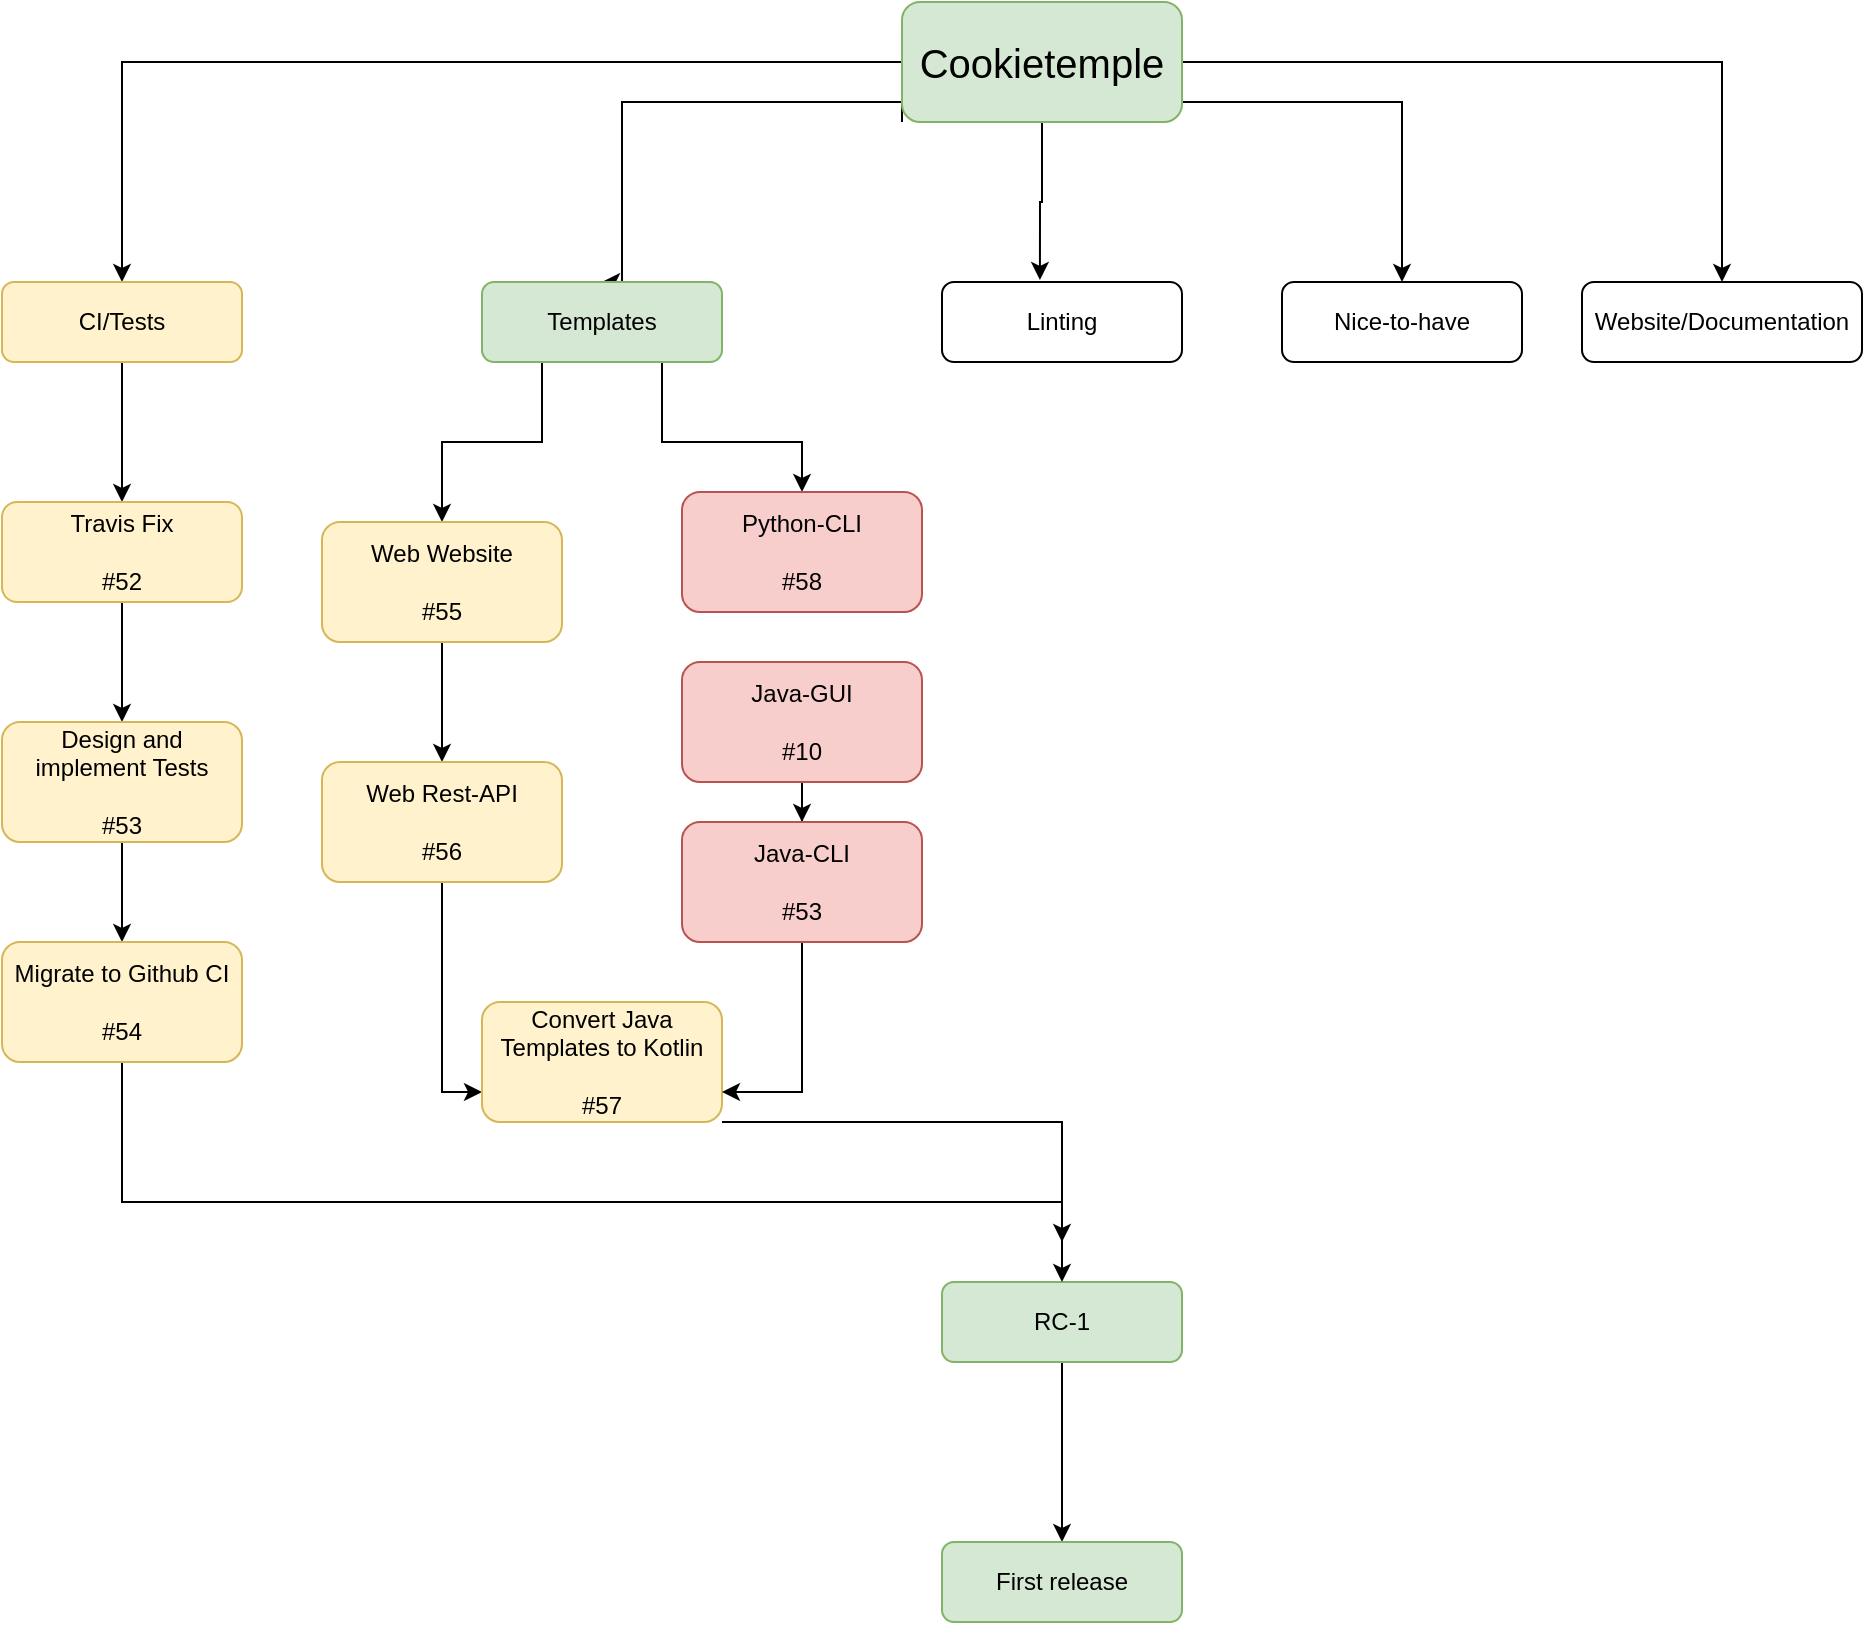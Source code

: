 <mxfile version="12.7.0" type="github" pages="2">
  <diagram id="C5RBs43oDa-KdzZeNtuy" name="Page-1">
    <mxGraphModel dx="1422" dy="761" grid="1" gridSize="10" guides="1" tooltips="1" connect="1" arrows="1" fold="1" page="1" pageScale="1" pageWidth="1169" pageHeight="1654" math="0" shadow="0">
      <root>
        <mxCell id="WIyWlLk6GJQsqaUBKTNV-0"/>
        <mxCell id="WIyWlLk6GJQsqaUBKTNV-1" parent="WIyWlLk6GJQsqaUBKTNV-0"/>
        <mxCell id="P7EpymeSJOQ8g75d9aR9-15" style="edgeStyle=orthogonalEdgeStyle;rounded=0;orthogonalLoop=1;jettySize=auto;html=1;" edge="1" parent="WIyWlLk6GJQsqaUBKTNV-1" source="WIyWlLk6GJQsqaUBKTNV-3" target="P7EpymeSJOQ8g75d9aR9-14">
          <mxGeometry relative="1" as="geometry">
            <Array as="points">
              <mxPoint x="850" y="70"/>
            </Array>
          </mxGeometry>
        </mxCell>
        <mxCell id="P7EpymeSJOQ8g75d9aR9-17" style="edgeStyle=orthogonalEdgeStyle;rounded=0;orthogonalLoop=1;jettySize=auto;html=1;entryX=0.5;entryY=0;entryDx=0;entryDy=0;" edge="1" parent="WIyWlLk6GJQsqaUBKTNV-1" source="WIyWlLk6GJQsqaUBKTNV-3" target="P7EpymeSJOQ8g75d9aR9-5">
          <mxGeometry relative="1" as="geometry"/>
        </mxCell>
        <mxCell id="P7EpymeSJOQ8g75d9aR9-18" style="edgeStyle=orthogonalEdgeStyle;rounded=0;orthogonalLoop=1;jettySize=auto;html=1;exitX=0;exitY=1;exitDx=0;exitDy=0;entryX=0.5;entryY=0;entryDx=0;entryDy=0;" edge="1" parent="WIyWlLk6GJQsqaUBKTNV-1" source="WIyWlLk6GJQsqaUBKTNV-3" target="P7EpymeSJOQ8g75d9aR9-6">
          <mxGeometry relative="1" as="geometry">
            <Array as="points">
              <mxPoint x="600" y="70"/>
              <mxPoint x="460" y="70"/>
            </Array>
          </mxGeometry>
        </mxCell>
        <mxCell id="P7EpymeSJOQ8g75d9aR9-25" style="edgeStyle=orthogonalEdgeStyle;rounded=0;orthogonalLoop=1;jettySize=auto;html=1;entryX=0.5;entryY=0;entryDx=0;entryDy=0;" edge="1" parent="WIyWlLk6GJQsqaUBKTNV-1" source="WIyWlLk6GJQsqaUBKTNV-3" target="P7EpymeSJOQ8g75d9aR9-24">
          <mxGeometry relative="1" as="geometry"/>
        </mxCell>
        <mxCell id="AR8-qf_HGzBTzqqw_91w-14" style="edgeStyle=orthogonalEdgeStyle;rounded=0;orthogonalLoop=1;jettySize=auto;html=1;entryX=0.408;entryY=-0.025;entryDx=0;entryDy=0;entryPerimeter=0;" edge="1" parent="WIyWlLk6GJQsqaUBKTNV-1" source="WIyWlLk6GJQsqaUBKTNV-3" target="P7EpymeSJOQ8g75d9aR9-7">
          <mxGeometry relative="1" as="geometry"/>
        </mxCell>
        <mxCell id="WIyWlLk6GJQsqaUBKTNV-3" value="&lt;font style=&quot;font-size: 20px&quot;&gt;Cookietemple&lt;/font&gt;" style="rounded=1;whiteSpace=wrap;html=1;fontSize=12;glass=0;strokeWidth=1;shadow=0;fillColor=#d5e8d4;strokeColor=#82b366;" parent="WIyWlLk6GJQsqaUBKTNV-1" vertex="1">
          <mxGeometry x="600" y="20" width="140" height="60" as="geometry"/>
        </mxCell>
        <mxCell id="P7EpymeSJOQ8g75d9aR9-2" style="edgeStyle=orthogonalEdgeStyle;rounded=0;orthogonalLoop=1;jettySize=auto;html=1;entryX=0.5;entryY=0;entryDx=0;entryDy=0;" edge="1" parent="WIyWlLk6GJQsqaUBKTNV-1" source="WIyWlLk6GJQsqaUBKTNV-11" target="P7EpymeSJOQ8g75d9aR9-1">
          <mxGeometry relative="1" as="geometry"/>
        </mxCell>
        <mxCell id="WIyWlLk6GJQsqaUBKTNV-11" value="RC-1" style="rounded=1;whiteSpace=wrap;html=1;fontSize=12;glass=0;strokeWidth=1;shadow=0;fillColor=#d5e8d4;strokeColor=#82b366;" parent="WIyWlLk6GJQsqaUBKTNV-1" vertex="1">
          <mxGeometry x="620" y="660" width="120" height="40" as="geometry"/>
        </mxCell>
        <mxCell id="P7EpymeSJOQ8g75d9aR9-1" value="First release" style="rounded=1;whiteSpace=wrap;html=1;fontSize=12;glass=0;strokeWidth=1;shadow=0;fillColor=#d5e8d4;strokeColor=#82b366;" vertex="1" parent="WIyWlLk6GJQsqaUBKTNV-1">
          <mxGeometry x="620" y="790" width="120" height="40" as="geometry"/>
        </mxCell>
        <mxCell id="P7EpymeSJOQ8g75d9aR9-20" value="" style="edgeStyle=orthogonalEdgeStyle;rounded=0;orthogonalLoop=1;jettySize=auto;html=1;" edge="1" parent="WIyWlLk6GJQsqaUBKTNV-1" source="P7EpymeSJOQ8g75d9aR9-5" target="P7EpymeSJOQ8g75d9aR9-19">
          <mxGeometry relative="1" as="geometry"/>
        </mxCell>
        <mxCell id="P7EpymeSJOQ8g75d9aR9-5" value="CI/Tests" style="rounded=1;whiteSpace=wrap;html=1;fontSize=12;glass=0;strokeWidth=1;shadow=0;fillColor=#fff2cc;strokeColor=#d6b656;" vertex="1" parent="WIyWlLk6GJQsqaUBKTNV-1">
          <mxGeometry x="150" y="160" width="120" height="40" as="geometry"/>
        </mxCell>
        <mxCell id="P7EpymeSJOQ8g75d9aR9-22" style="edgeStyle=orthogonalEdgeStyle;rounded=0;orthogonalLoop=1;jettySize=auto;html=1;entryX=0.5;entryY=0;entryDx=0;entryDy=0;" edge="1" parent="WIyWlLk6GJQsqaUBKTNV-1" source="P7EpymeSJOQ8g75d9aR9-19" target="P7EpymeSJOQ8g75d9aR9-21">
          <mxGeometry relative="1" as="geometry"/>
        </mxCell>
        <mxCell id="P7EpymeSJOQ8g75d9aR9-19" value="Travis Fix&lt;br&gt;&lt;br&gt;#52" style="rounded=1;whiteSpace=wrap;html=1;fontSize=12;glass=0;strokeWidth=1;shadow=0;fillColor=#fff2cc;strokeColor=#d6b656;" vertex="1" parent="WIyWlLk6GJQsqaUBKTNV-1">
          <mxGeometry x="150" y="270" width="120" height="50" as="geometry"/>
        </mxCell>
        <mxCell id="AR8-qf_HGzBTzqqw_91w-2" style="edgeStyle=orthogonalEdgeStyle;rounded=0;orthogonalLoop=1;jettySize=auto;html=1;exitX=0.25;exitY=1;exitDx=0;exitDy=0;" edge="1" parent="WIyWlLk6GJQsqaUBKTNV-1" source="P7EpymeSJOQ8g75d9aR9-6" target="P7EpymeSJOQ8g75d9aR9-30">
          <mxGeometry relative="1" as="geometry"/>
        </mxCell>
        <mxCell id="AR8-qf_HGzBTzqqw_91w-3" style="edgeStyle=orthogonalEdgeStyle;rounded=0;orthogonalLoop=1;jettySize=auto;html=1;exitX=0.75;exitY=1;exitDx=0;exitDy=0;entryX=0.5;entryY=0;entryDx=0;entryDy=0;" edge="1" parent="WIyWlLk6GJQsqaUBKTNV-1" source="P7EpymeSJOQ8g75d9aR9-6" target="P7EpymeSJOQ8g75d9aR9-31">
          <mxGeometry relative="1" as="geometry">
            <Array as="points">
              <mxPoint x="480" y="240"/>
              <mxPoint x="550" y="240"/>
            </Array>
          </mxGeometry>
        </mxCell>
        <mxCell id="P7EpymeSJOQ8g75d9aR9-6" value="Templates" style="rounded=1;whiteSpace=wrap;html=1;fontSize=12;glass=0;strokeWidth=1;shadow=0;fillColor=#d5e8d4;strokeColor=#82b366;" vertex="1" parent="WIyWlLk6GJQsqaUBKTNV-1">
          <mxGeometry x="390" y="160" width="120" height="40" as="geometry"/>
        </mxCell>
        <mxCell id="P7EpymeSJOQ8g75d9aR9-7" value="Linting" style="rounded=1;whiteSpace=wrap;html=1;fontSize=12;glass=0;strokeWidth=1;shadow=0;" vertex="1" parent="WIyWlLk6GJQsqaUBKTNV-1">
          <mxGeometry x="620" y="160" width="120" height="40" as="geometry"/>
        </mxCell>
        <mxCell id="P7EpymeSJOQ8g75d9aR9-14" value="Nice-to-have" style="rounded=1;whiteSpace=wrap;html=1;fontSize=12;glass=0;strokeWidth=1;shadow=0;" vertex="1" parent="WIyWlLk6GJQsqaUBKTNV-1">
          <mxGeometry x="790" y="160" width="120" height="40" as="geometry"/>
        </mxCell>
        <mxCell id="P7EpymeSJOQ8g75d9aR9-28" style="edgeStyle=orthogonalEdgeStyle;rounded=0;orthogonalLoop=1;jettySize=auto;html=1;entryX=0.5;entryY=0;entryDx=0;entryDy=0;" edge="1" parent="WIyWlLk6GJQsqaUBKTNV-1" source="P7EpymeSJOQ8g75d9aR9-21" target="P7EpymeSJOQ8g75d9aR9-27">
          <mxGeometry relative="1" as="geometry"/>
        </mxCell>
        <mxCell id="P7EpymeSJOQ8g75d9aR9-21" value="Design and implement Tests&lt;br&gt;&lt;br&gt;#53" style="rounded=1;whiteSpace=wrap;html=1;fontSize=12;glass=0;strokeWidth=1;shadow=0;fillColor=#fff2cc;strokeColor=#d6b656;" vertex="1" parent="WIyWlLk6GJQsqaUBKTNV-1">
          <mxGeometry x="150" y="380" width="120" height="60" as="geometry"/>
        </mxCell>
        <mxCell id="P7EpymeSJOQ8g75d9aR9-24" value="Website/Documentation" style="rounded=1;whiteSpace=wrap;html=1;fontSize=12;glass=0;strokeWidth=1;shadow=0;" vertex="1" parent="WIyWlLk6GJQsqaUBKTNV-1">
          <mxGeometry x="940" y="160" width="140" height="40" as="geometry"/>
        </mxCell>
        <mxCell id="AR8-qf_HGzBTzqqw_91w-0" style="edgeStyle=orthogonalEdgeStyle;rounded=0;orthogonalLoop=1;jettySize=auto;html=1;entryX=0.5;entryY=0;entryDx=0;entryDy=0;" edge="1" parent="WIyWlLk6GJQsqaUBKTNV-1" source="P7EpymeSJOQ8g75d9aR9-27" target="WIyWlLk6GJQsqaUBKTNV-11">
          <mxGeometry relative="1" as="geometry">
            <Array as="points">
              <mxPoint x="210" y="620"/>
              <mxPoint x="680" y="620"/>
            </Array>
          </mxGeometry>
        </mxCell>
        <mxCell id="P7EpymeSJOQ8g75d9aR9-27" value="Migrate to Github CI&lt;br&gt;&lt;br&gt;#54" style="rounded=1;whiteSpace=wrap;html=1;fontSize=12;glass=0;strokeWidth=1;shadow=0;fillColor=#fff2cc;strokeColor=#d6b656;" vertex="1" parent="WIyWlLk6GJQsqaUBKTNV-1">
          <mxGeometry x="150" y="490" width="120" height="60" as="geometry"/>
        </mxCell>
        <mxCell id="AR8-qf_HGzBTzqqw_91w-5" style="edgeStyle=orthogonalEdgeStyle;rounded=0;orthogonalLoop=1;jettySize=auto;html=1;entryX=0.5;entryY=0;entryDx=0;entryDy=0;" edge="1" parent="WIyWlLk6GJQsqaUBKTNV-1" source="P7EpymeSJOQ8g75d9aR9-30" target="AR8-qf_HGzBTzqqw_91w-4">
          <mxGeometry relative="1" as="geometry"/>
        </mxCell>
        <mxCell id="P7EpymeSJOQ8g75d9aR9-30" value="Web Website&lt;br&gt;&lt;br&gt;#55" style="rounded=1;whiteSpace=wrap;html=1;fontSize=12;glass=0;strokeWidth=1;shadow=0;fillColor=#fff2cc;strokeColor=#d6b656;" vertex="1" parent="WIyWlLk6GJQsqaUBKTNV-1">
          <mxGeometry x="310" y="280" width="120" height="60" as="geometry"/>
        </mxCell>
        <mxCell id="P7EpymeSJOQ8g75d9aR9-31" value="Python-CLI&lt;br&gt;&lt;br&gt;#58" style="rounded=1;whiteSpace=wrap;html=1;fontSize=12;glass=0;strokeWidth=1;shadow=0;fillColor=#f8cecc;strokeColor=#b85450;" vertex="1" parent="WIyWlLk6GJQsqaUBKTNV-1">
          <mxGeometry x="490" y="265" width="120" height="60" as="geometry"/>
        </mxCell>
        <mxCell id="AR8-qf_HGzBTzqqw_91w-11" style="edgeStyle=orthogonalEdgeStyle;rounded=0;orthogonalLoop=1;jettySize=auto;html=1;entryX=0;entryY=0.75;entryDx=0;entryDy=0;" edge="1" parent="WIyWlLk6GJQsqaUBKTNV-1" source="AR8-qf_HGzBTzqqw_91w-4" target="AR8-qf_HGzBTzqqw_91w-6">
          <mxGeometry relative="1" as="geometry"/>
        </mxCell>
        <mxCell id="AR8-qf_HGzBTzqqw_91w-4" value="Web Rest-API&lt;br&gt;&lt;br&gt;#56" style="rounded=1;whiteSpace=wrap;html=1;fontSize=12;glass=0;strokeWidth=1;shadow=0;fillColor=#fff2cc;strokeColor=#d6b656;" vertex="1" parent="WIyWlLk6GJQsqaUBKTNV-1">
          <mxGeometry x="310" y="400" width="120" height="60" as="geometry"/>
        </mxCell>
        <mxCell id="AR8-qf_HGzBTzqqw_91w-12" style="edgeStyle=orthogonalEdgeStyle;rounded=0;orthogonalLoop=1;jettySize=auto;html=1;" edge="1" parent="WIyWlLk6GJQsqaUBKTNV-1" source="AR8-qf_HGzBTzqqw_91w-6">
          <mxGeometry relative="1" as="geometry">
            <mxPoint x="680" y="640" as="targetPoint"/>
            <Array as="points">
              <mxPoint x="680" y="580"/>
            </Array>
          </mxGeometry>
        </mxCell>
        <mxCell id="AR8-qf_HGzBTzqqw_91w-6" value="Convert Java Templates to Kotlin&lt;br&gt;&lt;br&gt;#57" style="rounded=1;whiteSpace=wrap;html=1;fontSize=12;glass=0;strokeWidth=1;shadow=0;fillColor=#fff2cc;strokeColor=#d6b656;" vertex="1" parent="WIyWlLk6GJQsqaUBKTNV-1">
          <mxGeometry x="390" y="520" width="120" height="60" as="geometry"/>
        </mxCell>
        <mxCell id="AR8-qf_HGzBTzqqw_91w-9" value="" style="edgeStyle=orthogonalEdgeStyle;rounded=0;orthogonalLoop=1;jettySize=auto;html=1;" edge="1" parent="WIyWlLk6GJQsqaUBKTNV-1" source="AR8-qf_HGzBTzqqw_91w-7" target="AR8-qf_HGzBTzqqw_91w-8">
          <mxGeometry relative="1" as="geometry"/>
        </mxCell>
        <mxCell id="AR8-qf_HGzBTzqqw_91w-7" value="Java-GUI&lt;br&gt;&lt;br&gt;#10" style="rounded=1;whiteSpace=wrap;html=1;fontSize=12;glass=0;strokeWidth=1;shadow=0;fillColor=#f8cecc;strokeColor=#b85450;" vertex="1" parent="WIyWlLk6GJQsqaUBKTNV-1">
          <mxGeometry x="490" y="350" width="120" height="60" as="geometry"/>
        </mxCell>
        <mxCell id="AR8-qf_HGzBTzqqw_91w-10" style="edgeStyle=orthogonalEdgeStyle;rounded=0;orthogonalLoop=1;jettySize=auto;html=1;entryX=1;entryY=0.75;entryDx=0;entryDy=0;" edge="1" parent="WIyWlLk6GJQsqaUBKTNV-1" source="AR8-qf_HGzBTzqqw_91w-8" target="AR8-qf_HGzBTzqqw_91w-6">
          <mxGeometry relative="1" as="geometry"/>
        </mxCell>
        <mxCell id="AR8-qf_HGzBTzqqw_91w-8" value="Java-CLI&lt;br&gt;&lt;br&gt;#53" style="rounded=1;whiteSpace=wrap;html=1;fontSize=12;glass=0;strokeWidth=1;shadow=0;fillColor=#f8cecc;strokeColor=#b85450;" vertex="1" parent="WIyWlLk6GJQsqaUBKTNV-1">
          <mxGeometry x="490" y="430" width="120" height="60" as="geometry"/>
        </mxCell>
      </root>
    </mxGraphModel>
  </diagram>
  <diagram id="Z2o3np8o-3LTU_2KifHv" name="Page-2">
    <mxGraphModel dx="1422" dy="761" grid="1" gridSize="10" guides="1" tooltips="1" connect="1" arrows="1" fold="1" page="1" pageScale="1" pageWidth="850" pageHeight="1100" math="0" shadow="0">
      <root>
        <mxCell id="JBM-yMxe_R77oEyMRCjX-0"/>
        <mxCell id="JBM-yMxe_R77oEyMRCjX-1" parent="JBM-yMxe_R77oEyMRCjX-0"/>
      </root>
    </mxGraphModel>
  </diagram>
</mxfile>
